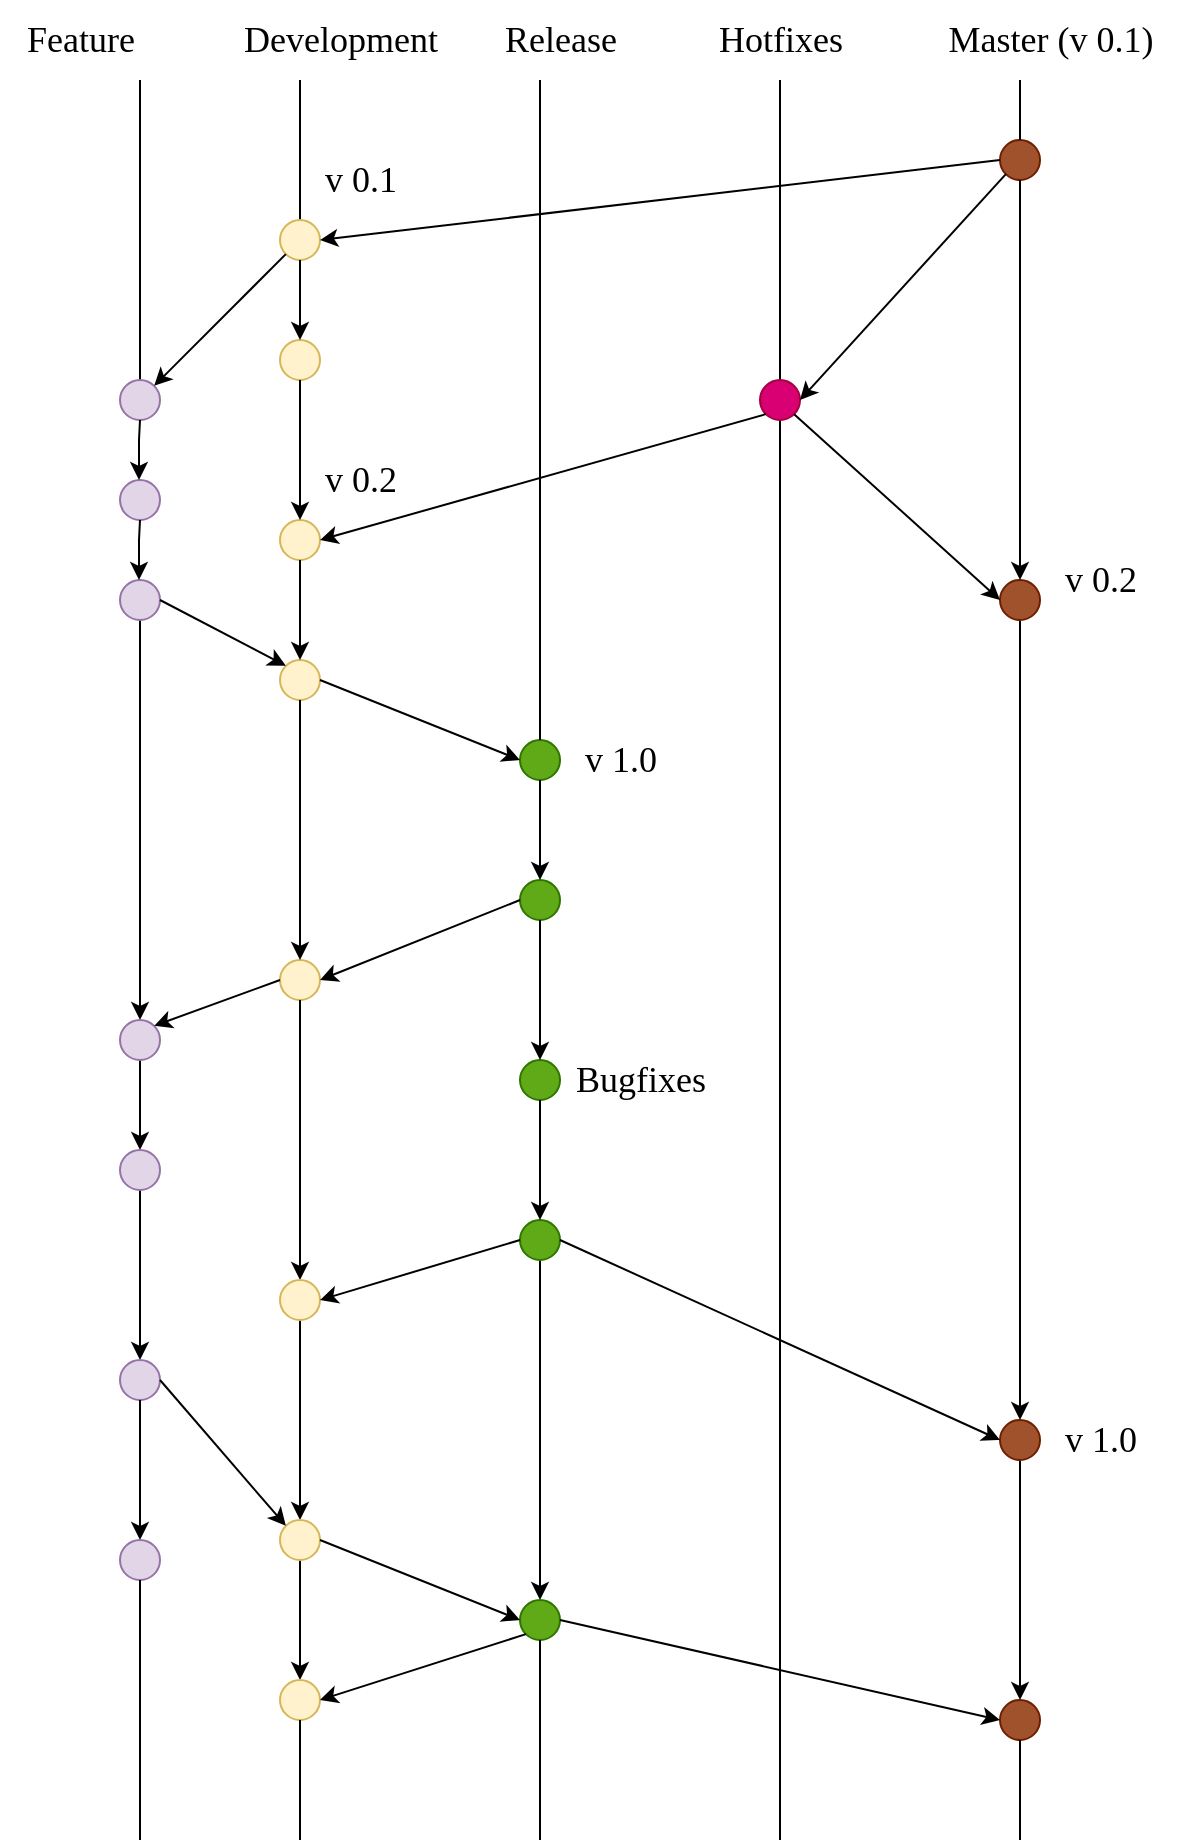 <mxfile version="22.0.8" type="github">
  <diagram name="Page-1" id="VSwwi6WNwbjSL4F4yCFp">
    <mxGraphModel dx="1050" dy="534" grid="1" gridSize="10" guides="1" tooltips="1" connect="1" arrows="1" fold="1" page="1" pageScale="1" pageWidth="827" pageHeight="1169" math="0" shadow="0">
      <root>
        <mxCell id="0" />
        <mxCell id="1" parent="0" />
        <mxCell id="Z_4B-vqm52RrNjGj6U1s-2" value="" style="endArrow=none;html=1;rounded=0;" edge="1" parent="1" source="Z_4B-vqm52RrNjGj6U1s-12">
          <mxGeometry width="50" height="50" relative="1" as="geometry">
            <mxPoint x="120" y="1081.6" as="sourcePoint" />
            <mxPoint x="120" y="40" as="targetPoint" />
          </mxGeometry>
        </mxCell>
        <mxCell id="Z_4B-vqm52RrNjGj6U1s-4" value="" style="endArrow=none;html=1;rounded=0;" edge="1" parent="1" source="Z_4B-vqm52RrNjGj6U1s-26">
          <mxGeometry width="50" height="50" relative="1" as="geometry">
            <mxPoint x="200" y="1081.6" as="sourcePoint" />
            <mxPoint x="200" y="40" as="targetPoint" />
          </mxGeometry>
        </mxCell>
        <mxCell id="Z_4B-vqm52RrNjGj6U1s-6" value="" style="endArrow=none;html=1;rounded=0;" edge="1" parent="1" source="Z_4B-vqm52RrNjGj6U1s-22">
          <mxGeometry width="50" height="50" relative="1" as="geometry">
            <mxPoint x="440" y="1121.6" as="sourcePoint" />
            <mxPoint x="440" y="40" as="targetPoint" />
          </mxGeometry>
        </mxCell>
        <mxCell id="Z_4B-vqm52RrNjGj6U1s-12" value="" style="ellipse;whiteSpace=wrap;html=1;aspect=fixed;fillColor=#e1d5e7;strokeColor=#9673a6;" vertex="1" parent="1">
          <mxGeometry x="110" y="190" width="20" height="20" as="geometry" />
        </mxCell>
        <mxCell id="Z_4B-vqm52RrNjGj6U1s-14" value="" style="ellipse;whiteSpace=wrap;html=1;aspect=fixed;fillColor=#e1d5e7;strokeColor=#9673a6;" vertex="1" parent="1">
          <mxGeometry x="110" y="240" width="20" height="20" as="geometry" />
        </mxCell>
        <mxCell id="Z_4B-vqm52RrNjGj6U1s-83" style="edgeStyle=orthogonalEdgeStyle;rounded=0;orthogonalLoop=1;jettySize=auto;html=1;exitX=0.5;exitY=1;exitDx=0;exitDy=0;entryX=0.5;entryY=0;entryDx=0;entryDy=0;" edge="1" parent="1" source="Z_4B-vqm52RrNjGj6U1s-16" target="Z_4B-vqm52RrNjGj6U1s-67">
          <mxGeometry relative="1" as="geometry" />
        </mxCell>
        <mxCell id="Z_4B-vqm52RrNjGj6U1s-16" value="" style="ellipse;whiteSpace=wrap;html=1;aspect=fixed;fillColor=#e1d5e7;strokeColor=#9673a6;" vertex="1" parent="1">
          <mxGeometry x="110" y="290" width="20" height="20" as="geometry" />
        </mxCell>
        <mxCell id="Z_4B-vqm52RrNjGj6U1s-19" value="" style="ellipse;whiteSpace=wrap;html=1;aspect=fixed;fillColor=#a0522d;strokeColor=#6D1F00;fontColor=#ffffff;" vertex="1" parent="1">
          <mxGeometry x="550" y="70" width="20" height="20" as="geometry" />
        </mxCell>
        <mxCell id="Z_4B-vqm52RrNjGj6U1s-113" style="edgeStyle=orthogonalEdgeStyle;rounded=0;orthogonalLoop=1;jettySize=auto;html=1;exitX=0.5;exitY=1;exitDx=0;exitDy=0;entryX=0.5;entryY=0;entryDx=0;entryDy=0;" edge="1" parent="1" source="Z_4B-vqm52RrNjGj6U1s-20" target="Z_4B-vqm52RrNjGj6U1s-86">
          <mxGeometry relative="1" as="geometry" />
        </mxCell>
        <mxCell id="Z_4B-vqm52RrNjGj6U1s-20" value="" style="ellipse;whiteSpace=wrap;html=1;aspect=fixed;fillColor=#a0522d;strokeColor=#6D1F00;fontColor=#ffffff;" vertex="1" parent="1">
          <mxGeometry x="550" y="290" width="20" height="20" as="geometry" />
        </mxCell>
        <mxCell id="Z_4B-vqm52RrNjGj6U1s-23" value="" style="endArrow=none;html=1;rounded=0;" edge="1" parent="1" target="Z_4B-vqm52RrNjGj6U1s-22">
          <mxGeometry width="50" height="50" relative="1" as="geometry">
            <mxPoint x="440" y="920" as="sourcePoint" />
            <mxPoint x="440" y="40" as="targetPoint" />
          </mxGeometry>
        </mxCell>
        <mxCell id="Z_4B-vqm52RrNjGj6U1s-22" value="" style="ellipse;whiteSpace=wrap;html=1;aspect=fixed;fillColor=#d80073;fontColor=#ffffff;strokeColor=#A50040;" vertex="1" parent="1">
          <mxGeometry x="430" y="190" width="20" height="20" as="geometry" />
        </mxCell>
        <mxCell id="Z_4B-vqm52RrNjGj6U1s-24" value="" style="ellipse;whiteSpace=wrap;html=1;aspect=fixed;fillColor=#fff2cc;strokeColor=#d6b656;" vertex="1" parent="1">
          <mxGeometry x="190" y="260" width="20" height="20" as="geometry" />
        </mxCell>
        <mxCell id="Z_4B-vqm52RrNjGj6U1s-26" value="" style="ellipse;whiteSpace=wrap;html=1;aspect=fixed;fillColor=#fff2cc;strokeColor=#d6b656;" vertex="1" parent="1">
          <mxGeometry x="190" y="110" width="20" height="20" as="geometry" />
        </mxCell>
        <mxCell id="Z_4B-vqm52RrNjGj6U1s-28" value="" style="ellipse;whiteSpace=wrap;html=1;aspect=fixed;fillColor=#fff2cc;strokeColor=#d6b656;" vertex="1" parent="1">
          <mxGeometry x="190" y="170" width="20" height="20" as="geometry" />
        </mxCell>
        <mxCell id="Z_4B-vqm52RrNjGj6U1s-30" value="" style="endArrow=classic;html=1;rounded=0;entryX=1;entryY=0.5;entryDx=0;entryDy=0;exitX=0;exitY=0.5;exitDx=0;exitDy=0;" edge="1" parent="1" source="Z_4B-vqm52RrNjGj6U1s-19" target="Z_4B-vqm52RrNjGj6U1s-26">
          <mxGeometry width="50" height="50" relative="1" as="geometry">
            <mxPoint x="390" y="270" as="sourcePoint" />
            <mxPoint x="440" y="220" as="targetPoint" />
          </mxGeometry>
        </mxCell>
        <mxCell id="Z_4B-vqm52RrNjGj6U1s-31" value="" style="endArrow=classic;html=1;rounded=0;exitX=0.5;exitY=1;exitDx=0;exitDy=0;entryX=0.5;entryY=0;entryDx=0;entryDy=0;" edge="1" parent="1" source="Z_4B-vqm52RrNjGj6U1s-26" target="Z_4B-vqm52RrNjGj6U1s-28">
          <mxGeometry width="50" height="50" relative="1" as="geometry">
            <mxPoint x="390" y="270" as="sourcePoint" />
            <mxPoint x="440" y="220" as="targetPoint" />
          </mxGeometry>
        </mxCell>
        <mxCell id="Z_4B-vqm52RrNjGj6U1s-32" value="" style="endArrow=classic;html=1;rounded=0;exitX=0.5;exitY=1;exitDx=0;exitDy=0;entryX=0.5;entryY=0;entryDx=0;entryDy=0;" edge="1" parent="1" source="Z_4B-vqm52RrNjGj6U1s-28" target="Z_4B-vqm52RrNjGj6U1s-24">
          <mxGeometry width="50" height="50" relative="1" as="geometry">
            <mxPoint x="210" y="140" as="sourcePoint" />
            <mxPoint x="210" y="180" as="targetPoint" />
          </mxGeometry>
        </mxCell>
        <mxCell id="Z_4B-vqm52RrNjGj6U1s-34" value="" style="endArrow=classic;html=1;rounded=0;exitX=0;exitY=1;exitDx=0;exitDy=0;entryX=1;entryY=0;entryDx=0;entryDy=0;" edge="1" parent="1" source="Z_4B-vqm52RrNjGj6U1s-26" target="Z_4B-vqm52RrNjGj6U1s-12">
          <mxGeometry width="50" height="50" relative="1" as="geometry">
            <mxPoint x="200" y="130" as="sourcePoint" />
            <mxPoint x="60" y="170" as="targetPoint" />
          </mxGeometry>
        </mxCell>
        <mxCell id="Z_4B-vqm52RrNjGj6U1s-35" value="" style="endArrow=classic;html=1;rounded=0;entryX=0.5;entryY=0;entryDx=0;entryDy=0;" edge="1" parent="1">
          <mxGeometry width="50" height="50" relative="1" as="geometry">
            <mxPoint x="120" y="210" as="sourcePoint" />
            <mxPoint x="119.5" y="240" as="targetPoint" />
            <Array as="points">
              <mxPoint x="119.5" y="220" />
            </Array>
          </mxGeometry>
        </mxCell>
        <mxCell id="Z_4B-vqm52RrNjGj6U1s-36" value="" style="endArrow=classic;html=1;rounded=0;entryX=0.5;entryY=0;entryDx=0;entryDy=0;" edge="1" parent="1">
          <mxGeometry width="50" height="50" relative="1" as="geometry">
            <mxPoint x="120" y="260" as="sourcePoint" />
            <mxPoint x="119.5" y="290" as="targetPoint" />
            <Array as="points">
              <mxPoint x="119.5" y="270" />
            </Array>
          </mxGeometry>
        </mxCell>
        <mxCell id="Z_4B-vqm52RrNjGj6U1s-37" value="" style="endArrow=classic;html=1;rounded=0;entryX=1;entryY=0.5;entryDx=0;entryDy=0;exitX=0;exitY=1;exitDx=0;exitDy=0;" edge="1" parent="1" source="Z_4B-vqm52RrNjGj6U1s-22">
          <mxGeometry width="50" height="50" relative="1" as="geometry">
            <mxPoint x="550" y="230" as="sourcePoint" />
            <mxPoint x="210" y="270" as="targetPoint" />
          </mxGeometry>
        </mxCell>
        <mxCell id="Z_4B-vqm52RrNjGj6U1s-38" value="" style="endArrow=classic;html=1;rounded=0;entryX=0;entryY=0.5;entryDx=0;entryDy=0;exitX=1;exitY=1;exitDx=0;exitDy=0;" edge="1" parent="1" source="Z_4B-vqm52RrNjGj6U1s-22" target="Z_4B-vqm52RrNjGj6U1s-20">
          <mxGeometry width="50" height="50" relative="1" as="geometry">
            <mxPoint x="390" y="370" as="sourcePoint" />
            <mxPoint x="440" y="320" as="targetPoint" />
          </mxGeometry>
        </mxCell>
        <mxCell id="Z_4B-vqm52RrNjGj6U1s-39" value="" style="ellipse;whiteSpace=wrap;html=1;aspect=fixed;fillColor=#fff2cc;strokeColor=#d6b656;" vertex="1" parent="1">
          <mxGeometry x="190" y="330" width="20" height="20" as="geometry" />
        </mxCell>
        <mxCell id="Z_4B-vqm52RrNjGj6U1s-41" value="" style="ellipse;whiteSpace=wrap;html=1;aspect=fixed;fillColor=#fff2cc;strokeColor=#d6b656;" vertex="1" parent="1">
          <mxGeometry x="190" y="480" width="20" height="20" as="geometry" />
        </mxCell>
        <mxCell id="Z_4B-vqm52RrNjGj6U1s-44" value="" style="ellipse;whiteSpace=wrap;html=1;aspect=fixed;fillColor=#60a917;strokeColor=#2D7600;fontColor=#ffffff;" vertex="1" parent="1">
          <mxGeometry x="310" y="370" width="20" height="20" as="geometry" />
        </mxCell>
        <mxCell id="Z_4B-vqm52RrNjGj6U1s-45" value="" style="ellipse;whiteSpace=wrap;html=1;aspect=fixed;fillColor=#60a917;strokeColor=#2D7600;fontColor=#ffffff;" vertex="1" parent="1">
          <mxGeometry x="310" y="440" width="20" height="20" as="geometry" />
        </mxCell>
        <mxCell id="Z_4B-vqm52RrNjGj6U1s-49" value="" style="endArrow=classic;html=1;rounded=0;exitX=1;exitY=0.5;exitDx=0;exitDy=0;entryX=0;entryY=0;entryDx=0;entryDy=0;" edge="1" parent="1" source="Z_4B-vqm52RrNjGj6U1s-16" target="Z_4B-vqm52RrNjGj6U1s-39">
          <mxGeometry width="50" height="50" relative="1" as="geometry">
            <mxPoint x="390" y="370" as="sourcePoint" />
            <mxPoint x="440" y="320" as="targetPoint" />
          </mxGeometry>
        </mxCell>
        <mxCell id="Z_4B-vqm52RrNjGj6U1s-50" value="" style="endArrow=classic;html=1;rounded=0;entryX=0;entryY=0.5;entryDx=0;entryDy=0;exitX=1;exitY=0.5;exitDx=0;exitDy=0;" edge="1" parent="1" source="Z_4B-vqm52RrNjGj6U1s-39" target="Z_4B-vqm52RrNjGj6U1s-44">
          <mxGeometry width="50" height="50" relative="1" as="geometry">
            <mxPoint x="207" y="347" as="sourcePoint" />
            <mxPoint x="273" y="373" as="targetPoint" />
          </mxGeometry>
        </mxCell>
        <mxCell id="Z_4B-vqm52RrNjGj6U1s-51" value="" style="endArrow=none;html=1;rounded=0;exitX=0.5;exitY=0;exitDx=0;exitDy=0;" edge="1" parent="1" source="Z_4B-vqm52RrNjGj6U1s-44">
          <mxGeometry width="50" height="50" relative="1" as="geometry">
            <mxPoint x="390" y="370" as="sourcePoint" />
            <mxPoint x="320" y="40" as="targetPoint" />
          </mxGeometry>
        </mxCell>
        <mxCell id="Z_4B-vqm52RrNjGj6U1s-52" value="" style="endArrow=classic;html=1;rounded=0;exitX=0.5;exitY=1;exitDx=0;exitDy=0;entryX=0.5;entryY=0;entryDx=0;entryDy=0;" edge="1" parent="1" source="Z_4B-vqm52RrNjGj6U1s-44" target="Z_4B-vqm52RrNjGj6U1s-45">
          <mxGeometry width="50" height="50" relative="1" as="geometry">
            <mxPoint x="390" y="470" as="sourcePoint" />
            <mxPoint x="440" y="420" as="targetPoint" />
          </mxGeometry>
        </mxCell>
        <mxCell id="Z_4B-vqm52RrNjGj6U1s-57" value="" style="endArrow=classic;html=1;rounded=0;exitX=0;exitY=0.5;exitDx=0;exitDy=0;entryX=1;entryY=0.5;entryDx=0;entryDy=0;" edge="1" parent="1" source="Z_4B-vqm52RrNjGj6U1s-45" target="Z_4B-vqm52RrNjGj6U1s-41">
          <mxGeometry width="50" height="50" relative="1" as="geometry">
            <mxPoint x="390" y="470" as="sourcePoint" />
            <mxPoint x="440" y="420" as="targetPoint" />
          </mxGeometry>
        </mxCell>
        <mxCell id="Z_4B-vqm52RrNjGj6U1s-58" value="" style="endArrow=classic;html=1;rounded=0;exitX=0.5;exitY=1;exitDx=0;exitDy=0;entryX=0.5;entryY=0;entryDx=0;entryDy=0;" edge="1" parent="1" source="Z_4B-vqm52RrNjGj6U1s-24" target="Z_4B-vqm52RrNjGj6U1s-39">
          <mxGeometry width="50" height="50" relative="1" as="geometry">
            <mxPoint x="390" y="470" as="sourcePoint" />
            <mxPoint x="440" y="420" as="targetPoint" />
          </mxGeometry>
        </mxCell>
        <mxCell id="Z_4B-vqm52RrNjGj6U1s-59" value="" style="endArrow=classic;html=1;rounded=0;exitX=0.5;exitY=1;exitDx=0;exitDy=0;entryX=0.5;entryY=0;entryDx=0;entryDy=0;" edge="1" parent="1" source="Z_4B-vqm52RrNjGj6U1s-39" target="Z_4B-vqm52RrNjGj6U1s-41">
          <mxGeometry width="50" height="50" relative="1" as="geometry">
            <mxPoint x="220" y="380" as="sourcePoint" />
            <mxPoint x="220" y="430" as="targetPoint" />
          </mxGeometry>
        </mxCell>
        <mxCell id="Z_4B-vqm52RrNjGj6U1s-60" value="" style="endArrow=classic;html=1;rounded=0;exitX=0.5;exitY=1;exitDx=0;exitDy=0;entryX=0.5;entryY=0;entryDx=0;entryDy=0;" edge="1" parent="1" source="Z_4B-vqm52RrNjGj6U1s-41" target="Z_4B-vqm52RrNjGj6U1s-89">
          <mxGeometry width="50" height="50" relative="1" as="geometry">
            <mxPoint x="199.5" y="520" as="sourcePoint" />
            <mxPoint x="200" y="575" as="targetPoint" />
          </mxGeometry>
        </mxCell>
        <mxCell id="Z_4B-vqm52RrNjGj6U1s-61" value="" style="ellipse;whiteSpace=wrap;html=1;aspect=fixed;fillColor=#60a917;strokeColor=#2D7600;fontColor=#ffffff;" vertex="1" parent="1">
          <mxGeometry x="310" y="530" width="20" height="20" as="geometry" />
        </mxCell>
        <mxCell id="Z_4B-vqm52RrNjGj6U1s-95" style="edgeStyle=orthogonalEdgeStyle;rounded=0;orthogonalLoop=1;jettySize=auto;html=1;exitX=0.5;exitY=1;exitDx=0;exitDy=0;entryX=0.5;entryY=0;entryDx=0;entryDy=0;" edge="1" parent="1" source="Z_4B-vqm52RrNjGj6U1s-63" target="Z_4B-vqm52RrNjGj6U1s-90">
          <mxGeometry relative="1" as="geometry" />
        </mxCell>
        <mxCell id="Z_4B-vqm52RrNjGj6U1s-63" value="" style="ellipse;whiteSpace=wrap;html=1;aspect=fixed;fillColor=#60a917;strokeColor=#2D7600;fontColor=#ffffff;" vertex="1" parent="1">
          <mxGeometry x="310" y="610" width="20" height="20" as="geometry" />
        </mxCell>
        <mxCell id="Z_4B-vqm52RrNjGj6U1s-82" style="edgeStyle=orthogonalEdgeStyle;rounded=0;orthogonalLoop=1;jettySize=auto;html=1;exitX=0.5;exitY=1;exitDx=0;exitDy=0;entryX=0.5;entryY=0;entryDx=0;entryDy=0;" edge="1" parent="1" source="Z_4B-vqm52RrNjGj6U1s-67" target="Z_4B-vqm52RrNjGj6U1s-108">
          <mxGeometry relative="1" as="geometry">
            <mxPoint x="120" y="555" as="targetPoint" />
          </mxGeometry>
        </mxCell>
        <mxCell id="Z_4B-vqm52RrNjGj6U1s-67" value="" style="ellipse;whiteSpace=wrap;html=1;aspect=fixed;fillColor=#e1d5e7;strokeColor=#9673a6;" vertex="1" parent="1">
          <mxGeometry x="110" y="510" width="20" height="20" as="geometry" />
        </mxCell>
        <mxCell id="Z_4B-vqm52RrNjGj6U1s-71" value="" style="endArrow=classic;html=1;rounded=0;exitX=0.5;exitY=1;exitDx=0;exitDy=0;entryX=0.5;entryY=0;entryDx=0;entryDy=0;" edge="1" parent="1" source="Z_4B-vqm52RrNjGj6U1s-45" target="Z_4B-vqm52RrNjGj6U1s-61">
          <mxGeometry width="50" height="50" relative="1" as="geometry">
            <mxPoint x="210" y="510" as="sourcePoint" />
            <mxPoint x="210" y="585" as="targetPoint" />
          </mxGeometry>
        </mxCell>
        <mxCell id="Z_4B-vqm52RrNjGj6U1s-72" value="" style="endArrow=classic;html=1;rounded=0;entryX=0.5;entryY=0;entryDx=0;entryDy=0;exitX=0.5;exitY=1;exitDx=0;exitDy=0;" edge="1" parent="1" source="Z_4B-vqm52RrNjGj6U1s-61" target="Z_4B-vqm52RrNjGj6U1s-63">
          <mxGeometry width="50" height="50" relative="1" as="geometry">
            <mxPoint x="320" y="570" as="sourcePoint" />
            <mxPoint x="330" y="540" as="targetPoint" />
          </mxGeometry>
        </mxCell>
        <mxCell id="Z_4B-vqm52RrNjGj6U1s-74" value="" style="endArrow=classic;html=1;rounded=0;entryX=1;entryY=0.5;entryDx=0;entryDy=0;exitX=0;exitY=1;exitDx=0;exitDy=0;" edge="1" parent="1" source="Z_4B-vqm52RrNjGj6U1s-19" target="Z_4B-vqm52RrNjGj6U1s-22">
          <mxGeometry width="50" height="50" relative="1" as="geometry">
            <mxPoint x="390" y="310" as="sourcePoint" />
            <mxPoint x="440" y="260" as="targetPoint" />
          </mxGeometry>
        </mxCell>
        <mxCell id="Z_4B-vqm52RrNjGj6U1s-75" value="" style="endArrow=classic;html=1;rounded=0;entryX=0.5;entryY=0;entryDx=0;entryDy=0;exitX=0.5;exitY=1;exitDx=0;exitDy=0;" edge="1" parent="1" source="Z_4B-vqm52RrNjGj6U1s-19" target="Z_4B-vqm52RrNjGj6U1s-20">
          <mxGeometry width="50" height="50" relative="1" as="geometry">
            <mxPoint x="390" y="310" as="sourcePoint" />
            <mxPoint x="440" y="260" as="targetPoint" />
          </mxGeometry>
        </mxCell>
        <mxCell id="Z_4B-vqm52RrNjGj6U1s-76" value="" style="endArrow=none;html=1;rounded=0;exitX=0.5;exitY=0;exitDx=0;exitDy=0;" edge="1" parent="1" source="Z_4B-vqm52RrNjGj6U1s-19">
          <mxGeometry width="50" height="50" relative="1" as="geometry">
            <mxPoint x="390" y="310" as="sourcePoint" />
            <mxPoint x="560" y="40" as="targetPoint" />
          </mxGeometry>
        </mxCell>
        <mxCell id="Z_4B-vqm52RrNjGj6U1s-85" style="edgeStyle=orthogonalEdgeStyle;rounded=0;orthogonalLoop=1;jettySize=auto;html=1;exitX=0.5;exitY=1;exitDx=0;exitDy=0;entryX=0.5;entryY=0;entryDx=0;entryDy=0;" edge="1" parent="1" source="Z_4B-vqm52RrNjGj6U1s-108" target="Z_4B-vqm52RrNjGj6U1s-69">
          <mxGeometry relative="1" as="geometry">
            <mxPoint x="120" y="575" as="sourcePoint" />
          </mxGeometry>
        </mxCell>
        <mxCell id="Z_4B-vqm52RrNjGj6U1s-69" value="" style="ellipse;whiteSpace=wrap;html=1;aspect=fixed;fillColor=#e1d5e7;strokeColor=#9673a6;" vertex="1" parent="1">
          <mxGeometry x="110" y="680" width="20" height="20" as="geometry" />
        </mxCell>
        <mxCell id="Z_4B-vqm52RrNjGj6U1s-114" style="edgeStyle=orthogonalEdgeStyle;rounded=0;orthogonalLoop=1;jettySize=auto;html=1;exitX=0.5;exitY=1;exitDx=0;exitDy=0;entryX=0.5;entryY=0;entryDx=0;entryDy=0;" edge="1" parent="1" source="Z_4B-vqm52RrNjGj6U1s-86" target="Z_4B-vqm52RrNjGj6U1s-112">
          <mxGeometry relative="1" as="geometry" />
        </mxCell>
        <mxCell id="Z_4B-vqm52RrNjGj6U1s-86" value="" style="ellipse;whiteSpace=wrap;html=1;aspect=fixed;fillColor=#a0522d;strokeColor=#6D1F00;fontColor=#ffffff;" vertex="1" parent="1">
          <mxGeometry x="550" y="710" width="20" height="20" as="geometry" />
        </mxCell>
        <mxCell id="Z_4B-vqm52RrNjGj6U1s-97" style="edgeStyle=orthogonalEdgeStyle;rounded=0;orthogonalLoop=1;jettySize=auto;html=1;exitX=0.5;exitY=1;exitDx=0;exitDy=0;entryX=0.5;entryY=0;entryDx=0;entryDy=0;" edge="1" parent="1" source="Z_4B-vqm52RrNjGj6U1s-89" target="Z_4B-vqm52RrNjGj6U1s-91">
          <mxGeometry relative="1" as="geometry" />
        </mxCell>
        <mxCell id="Z_4B-vqm52RrNjGj6U1s-89" value="" style="ellipse;whiteSpace=wrap;html=1;aspect=fixed;fillColor=#fff2cc;strokeColor=#d6b656;" vertex="1" parent="1">
          <mxGeometry x="190" y="640" width="20" height="20" as="geometry" />
        </mxCell>
        <mxCell id="Z_4B-vqm52RrNjGj6U1s-90" value="" style="ellipse;whiteSpace=wrap;html=1;aspect=fixed;fillColor=#60a917;strokeColor=#2D7600;fontColor=#ffffff;" vertex="1" parent="1">
          <mxGeometry x="310" y="800" width="20" height="20" as="geometry" />
        </mxCell>
        <mxCell id="Z_4B-vqm52RrNjGj6U1s-117" style="edgeStyle=orthogonalEdgeStyle;rounded=0;orthogonalLoop=1;jettySize=auto;html=1;exitX=0.5;exitY=1;exitDx=0;exitDy=0;entryX=0.5;entryY=0;entryDx=0;entryDy=0;" edge="1" parent="1" source="Z_4B-vqm52RrNjGj6U1s-91" target="Z_4B-vqm52RrNjGj6U1s-116">
          <mxGeometry relative="1" as="geometry" />
        </mxCell>
        <mxCell id="Z_4B-vqm52RrNjGj6U1s-91" value="" style="ellipse;whiteSpace=wrap;html=1;aspect=fixed;fillColor=#fff2cc;strokeColor=#d6b656;" vertex="1" parent="1">
          <mxGeometry x="190" y="760" width="20" height="20" as="geometry" />
        </mxCell>
        <mxCell id="Z_4B-vqm52RrNjGj6U1s-93" value="" style="endArrow=classic;html=1;rounded=0;exitX=1;exitY=0.5;exitDx=0;exitDy=0;entryX=0;entryY=0.5;entryDx=0;entryDy=0;" edge="1" parent="1" source="Z_4B-vqm52RrNjGj6U1s-63" target="Z_4B-vqm52RrNjGj6U1s-86">
          <mxGeometry width="50" height="50" relative="1" as="geometry">
            <mxPoint x="340" y="640" as="sourcePoint" />
            <mxPoint x="440" y="680" as="targetPoint" />
          </mxGeometry>
        </mxCell>
        <mxCell id="Z_4B-vqm52RrNjGj6U1s-96" value="" style="endArrow=classic;html=1;rounded=0;exitX=0;exitY=0.5;exitDx=0;exitDy=0;entryX=1;entryY=0.5;entryDx=0;entryDy=0;" edge="1" parent="1" source="Z_4B-vqm52RrNjGj6U1s-63" target="Z_4B-vqm52RrNjGj6U1s-89">
          <mxGeometry width="50" height="50" relative="1" as="geometry">
            <mxPoint x="390" y="730" as="sourcePoint" />
            <mxPoint x="440" y="680" as="targetPoint" />
          </mxGeometry>
        </mxCell>
        <mxCell id="Z_4B-vqm52RrNjGj6U1s-102" style="edgeStyle=orthogonalEdgeStyle;rounded=0;orthogonalLoop=1;jettySize=auto;html=1;exitX=0.5;exitY=1;exitDx=0;exitDy=0;entryX=0;entryY=0.5;entryDx=0;entryDy=0;" edge="1" parent="1" source="Z_4B-vqm52RrNjGj6U1s-69" target="Z_4B-vqm52RrNjGj6U1s-100">
          <mxGeometry relative="1" as="geometry">
            <mxPoint x="120" y="730" as="sourcePoint" />
          </mxGeometry>
        </mxCell>
        <mxCell id="Z_4B-vqm52RrNjGj6U1s-100" value="" style="ellipse;whiteSpace=wrap;html=1;aspect=fixed;fillColor=#e1d5e7;strokeColor=#9673a6;direction=south;" vertex="1" parent="1">
          <mxGeometry x="110" y="770" width="20" height="20" as="geometry" />
        </mxCell>
        <mxCell id="Z_4B-vqm52RrNjGj6U1s-103" value="" style="endArrow=classic;html=1;rounded=0;exitX=0;exitY=0.5;exitDx=0;exitDy=0;entryX=1;entryY=0;entryDx=0;entryDy=0;" edge="1" parent="1" source="Z_4B-vqm52RrNjGj6U1s-41" target="Z_4B-vqm52RrNjGj6U1s-67">
          <mxGeometry width="50" height="50" relative="1" as="geometry">
            <mxPoint x="390" y="630" as="sourcePoint" />
            <mxPoint x="440" y="580" as="targetPoint" />
          </mxGeometry>
        </mxCell>
        <mxCell id="Z_4B-vqm52RrNjGj6U1s-109" value="" style="edgeStyle=orthogonalEdgeStyle;rounded=0;orthogonalLoop=1;jettySize=auto;html=1;exitX=0.5;exitY=1;exitDx=0;exitDy=0;entryX=0.5;entryY=0;entryDx=0;entryDy=0;" edge="1" parent="1" target="Z_4B-vqm52RrNjGj6U1s-108">
          <mxGeometry relative="1" as="geometry">
            <mxPoint x="120" y="575" as="sourcePoint" />
            <mxPoint x="120" y="680" as="targetPoint" />
          </mxGeometry>
        </mxCell>
        <mxCell id="Z_4B-vqm52RrNjGj6U1s-108" value="" style="ellipse;whiteSpace=wrap;html=1;aspect=fixed;fillColor=#e1d5e7;strokeColor=#9673a6;" vertex="1" parent="1">
          <mxGeometry x="110" y="575" width="20" height="20" as="geometry" />
        </mxCell>
        <mxCell id="Z_4B-vqm52RrNjGj6U1s-110" value="" style="endArrow=classic;html=1;rounded=0;exitX=1;exitY=0.5;exitDx=0;exitDy=0;entryX=0;entryY=0;entryDx=0;entryDy=0;" edge="1" parent="1" source="Z_4B-vqm52RrNjGj6U1s-69" target="Z_4B-vqm52RrNjGj6U1s-91">
          <mxGeometry width="50" height="50" relative="1" as="geometry">
            <mxPoint x="390" y="630" as="sourcePoint" />
            <mxPoint x="440" y="580" as="targetPoint" />
          </mxGeometry>
        </mxCell>
        <mxCell id="Z_4B-vqm52RrNjGj6U1s-111" value="" style="endArrow=classic;html=1;rounded=0;exitX=1;exitY=0.5;exitDx=0;exitDy=0;entryX=0;entryY=0.5;entryDx=0;entryDy=0;" edge="1" parent="1" source="Z_4B-vqm52RrNjGj6U1s-91" target="Z_4B-vqm52RrNjGj6U1s-90">
          <mxGeometry width="50" height="50" relative="1" as="geometry">
            <mxPoint x="390" y="630" as="sourcePoint" />
            <mxPoint x="440" y="580" as="targetPoint" />
          </mxGeometry>
        </mxCell>
        <mxCell id="Z_4B-vqm52RrNjGj6U1s-112" value="" style="ellipse;whiteSpace=wrap;html=1;aspect=fixed;fillColor=#a0522d;strokeColor=#6D1F00;fontColor=#ffffff;" vertex="1" parent="1">
          <mxGeometry x="550" y="850" width="20" height="20" as="geometry" />
        </mxCell>
        <mxCell id="Z_4B-vqm52RrNjGj6U1s-115" value="" style="endArrow=classic;html=1;rounded=0;exitX=1;exitY=0.5;exitDx=0;exitDy=0;entryX=0;entryY=0.5;entryDx=0;entryDy=0;" edge="1" parent="1" source="Z_4B-vqm52RrNjGj6U1s-90" target="Z_4B-vqm52RrNjGj6U1s-112">
          <mxGeometry width="50" height="50" relative="1" as="geometry">
            <mxPoint x="390" y="820" as="sourcePoint" />
            <mxPoint x="440" y="770" as="targetPoint" />
          </mxGeometry>
        </mxCell>
        <mxCell id="Z_4B-vqm52RrNjGj6U1s-116" value="" style="ellipse;whiteSpace=wrap;html=1;aspect=fixed;fillColor=#fff2cc;strokeColor=#d6b656;" vertex="1" parent="1">
          <mxGeometry x="190" y="840" width="20" height="20" as="geometry" />
        </mxCell>
        <mxCell id="Z_4B-vqm52RrNjGj6U1s-118" value="" style="endArrow=classic;html=1;rounded=0;exitX=0;exitY=1;exitDx=0;exitDy=0;entryX=1;entryY=0.5;entryDx=0;entryDy=0;" edge="1" parent="1" source="Z_4B-vqm52RrNjGj6U1s-90" target="Z_4B-vqm52RrNjGj6U1s-116">
          <mxGeometry width="50" height="50" relative="1" as="geometry">
            <mxPoint x="390" y="920" as="sourcePoint" />
            <mxPoint x="440" y="870" as="targetPoint" />
          </mxGeometry>
        </mxCell>
        <mxCell id="Z_4B-vqm52RrNjGj6U1s-119" value="" style="endArrow=none;html=1;rounded=0;exitX=1;exitY=0.5;exitDx=0;exitDy=0;" edge="1" parent="1" source="Z_4B-vqm52RrNjGj6U1s-100">
          <mxGeometry width="50" height="50" relative="1" as="geometry">
            <mxPoint x="120" y="800" as="sourcePoint" />
            <mxPoint x="120" y="920" as="targetPoint" />
          </mxGeometry>
        </mxCell>
        <mxCell id="Z_4B-vqm52RrNjGj6U1s-120" value="" style="endArrow=none;html=1;rounded=0;exitX=0.5;exitY=1;exitDx=0;exitDy=0;" edge="1" parent="1" source="Z_4B-vqm52RrNjGj6U1s-90">
          <mxGeometry width="50" height="50" relative="1" as="geometry">
            <mxPoint x="390" y="920" as="sourcePoint" />
            <mxPoint x="320" y="920" as="targetPoint" />
          </mxGeometry>
        </mxCell>
        <mxCell id="Z_4B-vqm52RrNjGj6U1s-121" value="" style="endArrow=none;html=1;rounded=0;" edge="1" parent="1">
          <mxGeometry width="50" height="50" relative="1" as="geometry">
            <mxPoint x="200" y="860" as="sourcePoint" />
            <mxPoint x="200" y="920" as="targetPoint" />
          </mxGeometry>
        </mxCell>
        <mxCell id="Z_4B-vqm52RrNjGj6U1s-122" value="" style="endArrow=none;html=1;rounded=0;entryX=0.5;entryY=1;entryDx=0;entryDy=0;" edge="1" parent="1" target="Z_4B-vqm52RrNjGj6U1s-112">
          <mxGeometry width="50" height="50" relative="1" as="geometry">
            <mxPoint x="560" y="920" as="sourcePoint" />
            <mxPoint x="440" y="870" as="targetPoint" />
          </mxGeometry>
        </mxCell>
        <mxCell id="Z_4B-vqm52RrNjGj6U1s-123" value="&lt;font style=&quot;font-size: 18px;&quot; face=&quot;Times New Roman&quot;&gt;Master (v 0.1)&lt;/font&gt;" style="text;html=1;align=center;verticalAlign=middle;resizable=0;points=[];autosize=1;strokeColor=none;fillColor=none;" vertex="1" parent="1">
          <mxGeometry x="510" width="130" height="40" as="geometry" />
        </mxCell>
        <mxCell id="Z_4B-vqm52RrNjGj6U1s-124" value="&lt;font style=&quot;font-size: 18px;&quot; face=&quot;Times New Roman&quot;&gt;Hotfixes&lt;/font&gt;" style="text;html=1;align=center;verticalAlign=middle;resizable=0;points=[];autosize=1;strokeColor=none;fillColor=none;" vertex="1" parent="1">
          <mxGeometry x="395" width="90" height="40" as="geometry" />
        </mxCell>
        <mxCell id="Z_4B-vqm52RrNjGj6U1s-125" value="&lt;font style=&quot;font-size: 18px;&quot; face=&quot;Times New Roman&quot;&gt;Release&lt;/font&gt;" style="text;html=1;align=center;verticalAlign=middle;resizable=0;points=[];autosize=1;strokeColor=none;fillColor=none;" vertex="1" parent="1">
          <mxGeometry x="290" width="80" height="40" as="geometry" />
        </mxCell>
        <mxCell id="Z_4B-vqm52RrNjGj6U1s-126" value="&lt;font style=&quot;font-size: 18px;&quot; face=&quot;Times New Roman&quot;&gt;Development&lt;/font&gt;" style="text;html=1;align=center;verticalAlign=middle;resizable=0;points=[];autosize=1;strokeColor=none;fillColor=none;" vertex="1" parent="1">
          <mxGeometry x="160" width="120" height="40" as="geometry" />
        </mxCell>
        <mxCell id="Z_4B-vqm52RrNjGj6U1s-127" value="&lt;font style=&quot;font-size: 18px;&quot; face=&quot;Times New Roman&quot;&gt;Feature&lt;/font&gt;" style="text;html=1;align=center;verticalAlign=middle;resizable=0;points=[];autosize=1;strokeColor=none;fillColor=none;" vertex="1" parent="1">
          <mxGeometry x="50" width="80" height="40" as="geometry" />
        </mxCell>
        <mxCell id="Z_4B-vqm52RrNjGj6U1s-128" value="&lt;font style=&quot;font-size: 18px;&quot; face=&quot;Times New Roman&quot;&gt;v 0.2&lt;/font&gt;" style="text;html=1;align=center;verticalAlign=middle;resizable=0;points=[];autosize=1;strokeColor=none;fillColor=none;" vertex="1" parent="1">
          <mxGeometry x="570" y="270" width="60" height="40" as="geometry" />
        </mxCell>
        <mxCell id="Z_4B-vqm52RrNjGj6U1s-129" value="&lt;font style=&quot;font-size: 18px;&quot; face=&quot;Times New Roman&quot;&gt;v 0.1&lt;/font&gt;" style="text;html=1;align=center;verticalAlign=middle;resizable=0;points=[];autosize=1;strokeColor=none;fillColor=none;" vertex="1" parent="1">
          <mxGeometry x="200" y="70" width="60" height="40" as="geometry" />
        </mxCell>
        <mxCell id="Z_4B-vqm52RrNjGj6U1s-130" value="&lt;font style=&quot;font-size: 18px;&quot; face=&quot;Times New Roman&quot;&gt;v 0.2&lt;/font&gt;" style="text;html=1;align=center;verticalAlign=middle;resizable=0;points=[];autosize=1;strokeColor=none;fillColor=none;" vertex="1" parent="1">
          <mxGeometry x="200" y="220" width="60" height="40" as="geometry" />
        </mxCell>
        <mxCell id="Z_4B-vqm52RrNjGj6U1s-131" value="&lt;font style=&quot;font-size: 18px;&quot; face=&quot;Times New Roman&quot;&gt;v 1.0&lt;/font&gt;" style="text;html=1;align=center;verticalAlign=middle;resizable=0;points=[];autosize=1;strokeColor=none;fillColor=none;" vertex="1" parent="1">
          <mxGeometry x="330" y="360" width="60" height="40" as="geometry" />
        </mxCell>
        <mxCell id="Z_4B-vqm52RrNjGj6U1s-132" value="&lt;font style=&quot;font-size: 18px;&quot; face=&quot;Times New Roman&quot;&gt;Bugfixes&lt;/font&gt;" style="text;html=1;align=center;verticalAlign=middle;resizable=0;points=[];autosize=1;strokeColor=none;fillColor=none;" vertex="1" parent="1">
          <mxGeometry x="325" y="520" width="90" height="40" as="geometry" />
        </mxCell>
        <mxCell id="Z_4B-vqm52RrNjGj6U1s-133" value="&lt;font style=&quot;font-size: 18px;&quot; face=&quot;Times New Roman&quot;&gt;v 1.0&lt;/font&gt;" style="text;html=1;align=center;verticalAlign=middle;resizable=0;points=[];autosize=1;strokeColor=none;fillColor=none;" vertex="1" parent="1">
          <mxGeometry x="570" y="700" width="60" height="40" as="geometry" />
        </mxCell>
      </root>
    </mxGraphModel>
  </diagram>
</mxfile>
